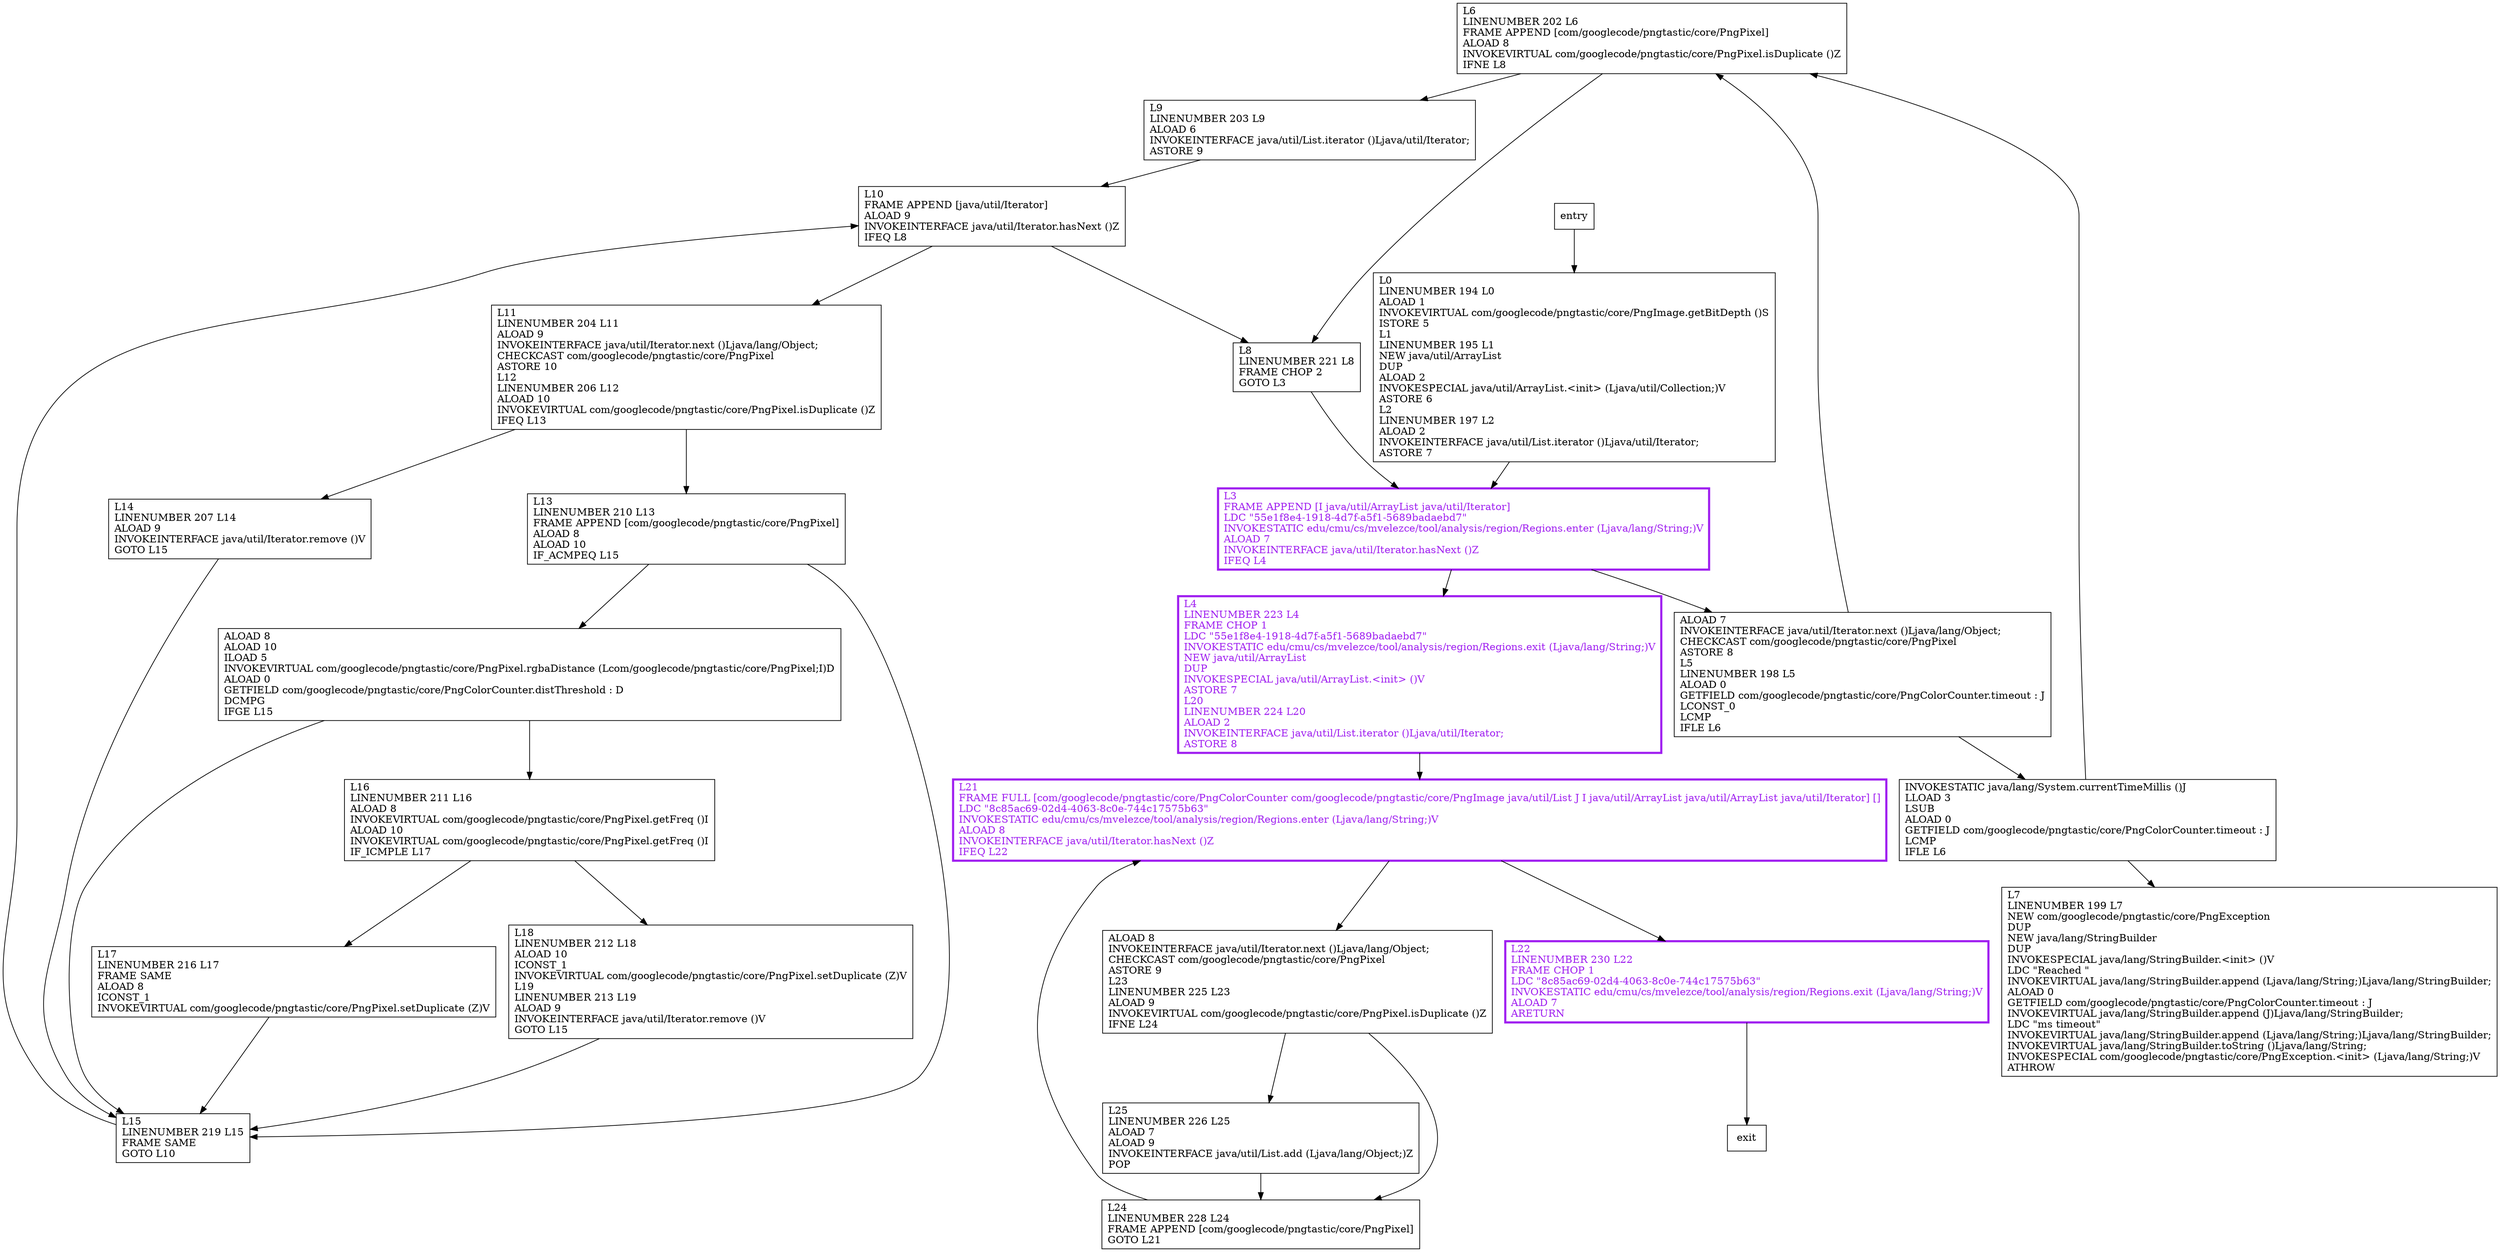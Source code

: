 digraph getMergedColors {
node [shape=record];
331994761 [label="L6\lLINENUMBER 202 L6\lFRAME APPEND [com/googlecode/pngtastic/core/PngPixel]\lALOAD 8\lINVOKEVIRTUAL com/googlecode/pngtastic/core/PngPixel.isDuplicate ()Z\lIFNE L8\l"];
208866101 [label="L22\lLINENUMBER 230 L22\lFRAME CHOP 1\lLDC \"8c85ac69-02d4-4063-8c0e-744c17575b63\"\lINVOKESTATIC edu/cmu/cs/mvelezce/tool/analysis/region/Regions.exit (Ljava/lang/String;)V\lALOAD 7\lARETURN\l"];
576020159 [label="L25\lLINENUMBER 226 L25\lALOAD 7\lALOAD 9\lINVOKEINTERFACE java/util/List.add (Ljava/lang/Object;)Z\lPOP\l"];
391914049 [label="L9\lLINENUMBER 203 L9\lALOAD 6\lINVOKEINTERFACE java/util/List.iterator ()Ljava/util/Iterator;\lASTORE 9\l"];
1819063424 [label="L10\lFRAME APPEND [java/util/Iterator]\lALOAD 9\lINVOKEINTERFACE java/util/Iterator.hasNext ()Z\lIFEQ L8\l"];
928294079 [label="INVOKESTATIC java/lang/System.currentTimeMillis ()J\lLLOAD 3\lLSUB\lALOAD 0\lGETFIELD com/googlecode/pngtastic/core/PngColorCounter.timeout : J\lLCMP\lIFLE L6\l"];
1647809929 [label="L7\lLINENUMBER 199 L7\lNEW com/googlecode/pngtastic/core/PngException\lDUP\lNEW java/lang/StringBuilder\lDUP\lINVOKESPECIAL java/lang/StringBuilder.\<init\> ()V\lLDC \"Reached \"\lINVOKEVIRTUAL java/lang/StringBuilder.append (Ljava/lang/String;)Ljava/lang/StringBuilder;\lALOAD 0\lGETFIELD com/googlecode/pngtastic/core/PngColorCounter.timeout : J\lINVOKEVIRTUAL java/lang/StringBuilder.append (J)Ljava/lang/StringBuilder;\lLDC \"ms timeout\"\lINVOKEVIRTUAL java/lang/StringBuilder.append (Ljava/lang/String;)Ljava/lang/StringBuilder;\lINVOKEVIRTUAL java/lang/StringBuilder.toString ()Ljava/lang/String;\lINVOKESPECIAL com/googlecode/pngtastic/core/PngException.\<init\> (Ljava/lang/String;)V\lATHROW\l"];
1976870338 [label="L16\lLINENUMBER 211 L16\lALOAD 8\lINVOKEVIRTUAL com/googlecode/pngtastic/core/PngPixel.getFreq ()I\lALOAD 10\lINVOKEVIRTUAL com/googlecode/pngtastic/core/PngPixel.getFreq ()I\lIF_ICMPLE L17\l"];
921420643 [label="L21\lFRAME FULL [com/googlecode/pngtastic/core/PngColorCounter com/googlecode/pngtastic/core/PngImage java/util/List J I java/util/ArrayList java/util/ArrayList java/util/Iterator] []\lLDC \"8c85ac69-02d4-4063-8c0e-744c17575b63\"\lINVOKESTATIC edu/cmu/cs/mvelezce/tool/analysis/region/Regions.enter (Ljava/lang/String;)V\lALOAD 8\lINVOKEINTERFACE java/util/Iterator.hasNext ()Z\lIFEQ L22\l"];
728885526 [label="L0\lLINENUMBER 194 L0\lALOAD 1\lINVOKEVIRTUAL com/googlecode/pngtastic/core/PngImage.getBitDepth ()S\lISTORE 5\lL1\lLINENUMBER 195 L1\lNEW java/util/ArrayList\lDUP\lALOAD 2\lINVOKESPECIAL java/util/ArrayList.\<init\> (Ljava/util/Collection;)V\lASTORE 6\lL2\lLINENUMBER 197 L2\lALOAD 2\lINVOKEINTERFACE java/util/List.iterator ()Ljava/util/Iterator;\lASTORE 7\l"];
1434234664 [label="L17\lLINENUMBER 216 L17\lFRAME SAME\lALOAD 8\lICONST_1\lINVOKEVIRTUAL com/googlecode/pngtastic/core/PngPixel.setDuplicate (Z)V\l"];
1534745514 [label="L13\lLINENUMBER 210 L13\lFRAME APPEND [com/googlecode/pngtastic/core/PngPixel]\lALOAD 8\lALOAD 10\lIF_ACMPEQ L15\l"];
30578394 [label="L15\lLINENUMBER 219 L15\lFRAME SAME\lGOTO L10\l"];
922511709 [label="L4\lLINENUMBER 223 L4\lFRAME CHOP 1\lLDC \"55e1f8e4-1918-4d7f-a5f1-5689badaebd7\"\lINVOKESTATIC edu/cmu/cs/mvelezce/tool/analysis/region/Regions.exit (Ljava/lang/String;)V\lNEW java/util/ArrayList\lDUP\lINVOKESPECIAL java/util/ArrayList.\<init\> ()V\lASTORE 7\lL20\lLINENUMBER 224 L20\lALOAD 2\lINVOKEINTERFACE java/util/List.iterator ()Ljava/util/Iterator;\lASTORE 8\l"];
96406857 [label="L11\lLINENUMBER 204 L11\lALOAD 9\lINVOKEINTERFACE java/util/Iterator.next ()Ljava/lang/Object;\lCHECKCAST com/googlecode/pngtastic/core/PngPixel\lASTORE 10\lL12\lLINENUMBER 206 L12\lALOAD 10\lINVOKEVIRTUAL com/googlecode/pngtastic/core/PngPixel.isDuplicate ()Z\lIFEQ L13\l"];
1083021083 [label="L18\lLINENUMBER 212 L18\lALOAD 10\lICONST_1\lINVOKEVIRTUAL com/googlecode/pngtastic/core/PngPixel.setDuplicate (Z)V\lL19\lLINENUMBER 213 L19\lALOAD 9\lINVOKEINTERFACE java/util/Iterator.remove ()V\lGOTO L15\l"];
1011279482 [label="L3\lFRAME APPEND [I java/util/ArrayList java/util/Iterator]\lLDC \"55e1f8e4-1918-4d7f-a5f1-5689badaebd7\"\lINVOKESTATIC edu/cmu/cs/mvelezce/tool/analysis/region/Regions.enter (Ljava/lang/String;)V\lALOAD 7\lINVOKEINTERFACE java/util/Iterator.hasNext ()Z\lIFEQ L4\l"];
690686166 [label="L24\lLINENUMBER 228 L24\lFRAME APPEND [com/googlecode/pngtastic/core/PngPixel]\lGOTO L21\l"];
1258084361 [label="L8\lLINENUMBER 221 L8\lFRAME CHOP 2\lGOTO L3\l"];
678433396 [label="ALOAD 7\lINVOKEINTERFACE java/util/Iterator.next ()Ljava/lang/Object;\lCHECKCAST com/googlecode/pngtastic/core/PngPixel\lASTORE 8\lL5\lLINENUMBER 198 L5\lALOAD 0\lGETFIELD com/googlecode/pngtastic/core/PngColorCounter.timeout : J\lLCONST_0\lLCMP\lIFLE L6\l"];
543846639 [label="ALOAD 8\lINVOKEINTERFACE java/util/Iterator.next ()Ljava/lang/Object;\lCHECKCAST com/googlecode/pngtastic/core/PngPixel\lASTORE 9\lL23\lLINENUMBER 225 L23\lALOAD 9\lINVOKEVIRTUAL com/googlecode/pngtastic/core/PngPixel.isDuplicate ()Z\lIFNE L24\l"];
2003496028 [label="L14\lLINENUMBER 207 L14\lALOAD 9\lINVOKEINTERFACE java/util/Iterator.remove ()V\lGOTO L15\l"];
2088371948 [label="ALOAD 8\lALOAD 10\lILOAD 5\lINVOKEVIRTUAL com/googlecode/pngtastic/core/PngPixel.rgbaDistance (Lcom/googlecode/pngtastic/core/PngPixel;I)D\lALOAD 0\lGETFIELD com/googlecode/pngtastic/core/PngColorCounter.distThreshold : D\lDCMPG\lIFGE L15\l"];
entry;
exit;
391914049 -> 1819063424;
928294079 -> 331994761;
928294079 -> 1647809929;
1976870338 -> 1083021083;
1976870338 -> 1434234664;
1434234664 -> 30578394;
1534745514 -> 30578394;
1534745514 -> 2088371948;
30578394 -> 1819063424;
96406857 -> 1534745514;
96406857 -> 2003496028;
1011279482 -> 678433396;
1011279482 -> 922511709;
690686166 -> 921420643;
678433396 -> 331994761;
678433396 -> 928294079;
543846639 -> 576020159;
543846639 -> 690686166;
331994761 -> 391914049;
331994761 -> 1258084361;
208866101 -> exit;
576020159 -> 690686166;
1819063424 -> 96406857;
1819063424 -> 1258084361;
921420643 -> 208866101;
921420643 -> 543846639;
728885526 -> 1011279482;
922511709 -> 921420643;
entry -> 728885526;
1083021083 -> 30578394;
1258084361 -> 1011279482;
2003496028 -> 30578394;
2088371948 -> 1976870338;
2088371948 -> 30578394;
208866101[fontcolor="purple", penwidth=3, color="purple"];
921420643[fontcolor="purple", penwidth=3, color="purple"];
1011279482[fontcolor="purple", penwidth=3, color="purple"];
922511709[fontcolor="purple", penwidth=3, color="purple"];
}
